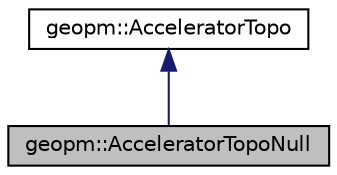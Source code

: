 digraph "geopm::AcceleratorTopoNull"
{
  edge [fontname="Helvetica",fontsize="10",labelfontname="Helvetica",labelfontsize="10"];
  node [fontname="Helvetica",fontsize="10",shape=record];
  Node2 [label="geopm::AcceleratorTopoNull",height=0.2,width=0.4,color="black", fillcolor="grey75", style="filled", fontcolor="black"];
  Node3 -> Node2 [dir="back",color="midnightblue",fontsize="10",style="solid",fontname="Helvetica"];
  Node3 [label="geopm::AcceleratorTopo",height=0.2,width=0.4,color="black", fillcolor="white", style="filled",URL="$classgeopm_1_1_accelerator_topo.html"];
}
